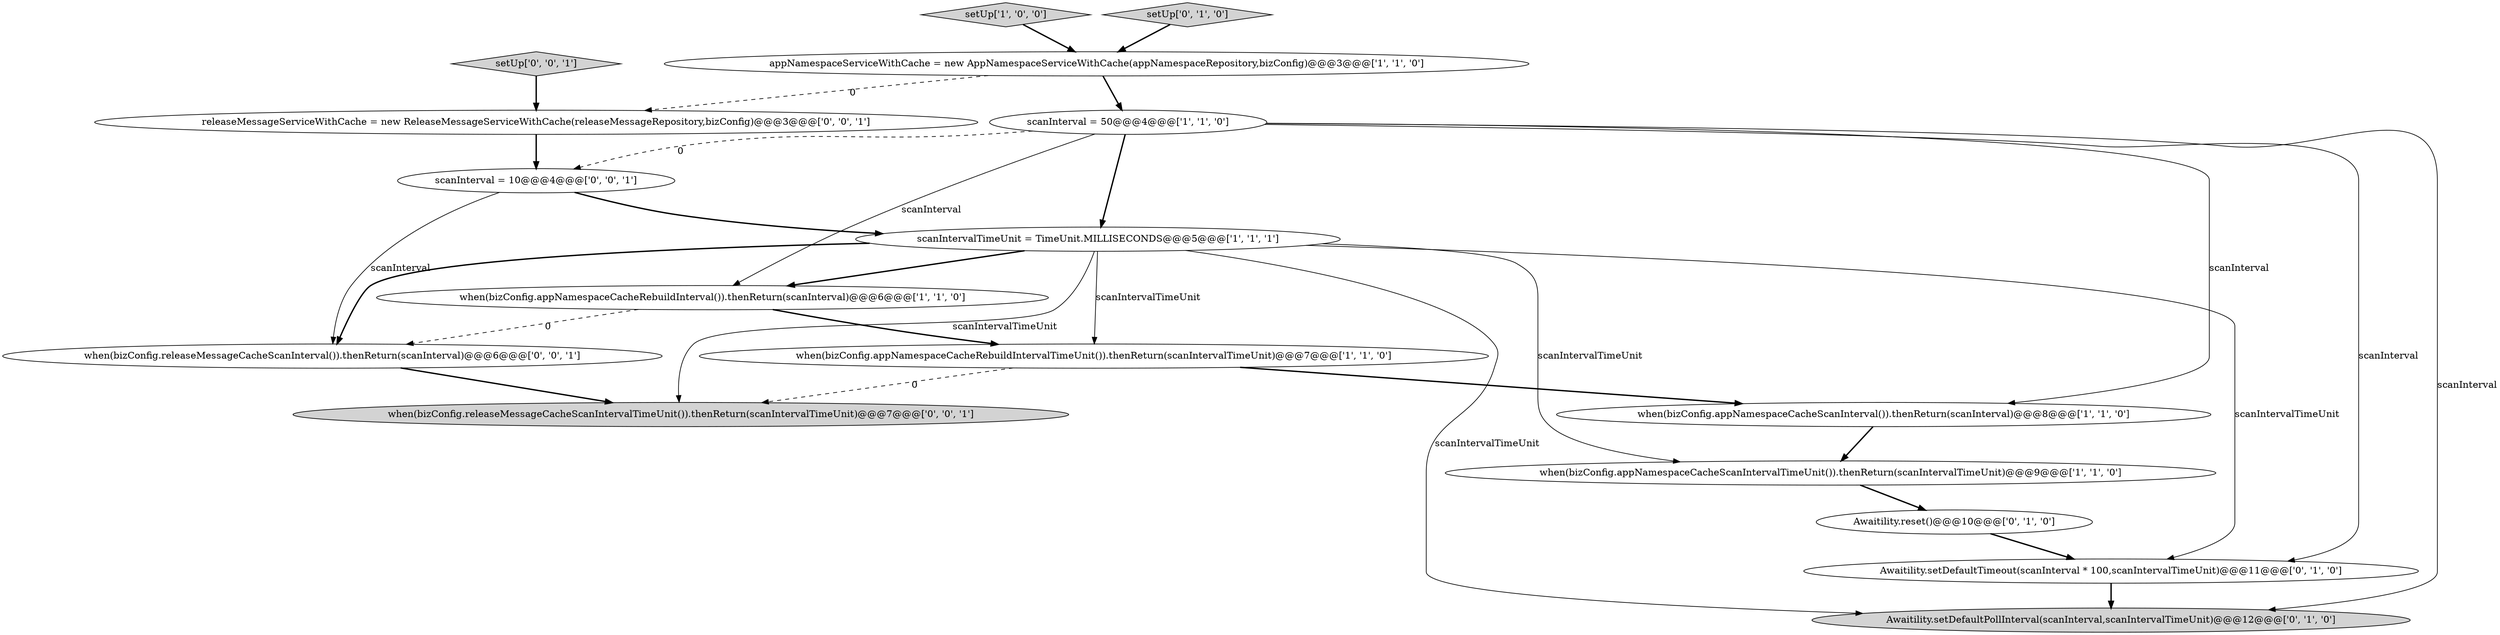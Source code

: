 digraph {
14 [style = filled, label = "setUp['0', '0', '1']", fillcolor = lightgray, shape = diamond image = "AAA0AAABBB3BBB"];
3 [style = filled, label = "scanIntervalTimeUnit = TimeUnit.MILLISECONDS@@@5@@@['1', '1', '1']", fillcolor = white, shape = ellipse image = "AAA0AAABBB1BBB"];
12 [style = filled, label = "scanInterval = 10@@@4@@@['0', '0', '1']", fillcolor = white, shape = ellipse image = "AAA0AAABBB3BBB"];
4 [style = filled, label = "setUp['1', '0', '0']", fillcolor = lightgray, shape = diamond image = "AAA0AAABBB1BBB"];
2 [style = filled, label = "when(bizConfig.appNamespaceCacheScanInterval()).thenReturn(scanInterval)@@@8@@@['1', '1', '0']", fillcolor = white, shape = ellipse image = "AAA0AAABBB1BBB"];
9 [style = filled, label = "Awaitility.reset()@@@10@@@['0', '1', '0']", fillcolor = white, shape = ellipse image = "AAA1AAABBB2BBB"];
15 [style = filled, label = "when(bizConfig.releaseMessageCacheScanInterval()).thenReturn(scanInterval)@@@6@@@['0', '0', '1']", fillcolor = white, shape = ellipse image = "AAA0AAABBB3BBB"];
10 [style = filled, label = "setUp['0', '1', '0']", fillcolor = lightgray, shape = diamond image = "AAA0AAABBB2BBB"];
6 [style = filled, label = "scanInterval = 50@@@4@@@['1', '1', '0']", fillcolor = white, shape = ellipse image = "AAA0AAABBB1BBB"];
11 [style = filled, label = "Awaitility.setDefaultPollInterval(scanInterval,scanIntervalTimeUnit)@@@12@@@['0', '1', '0']", fillcolor = lightgray, shape = ellipse image = "AAA1AAABBB2BBB"];
1 [style = filled, label = "when(bizConfig.appNamespaceCacheRebuildIntervalTimeUnit()).thenReturn(scanIntervalTimeUnit)@@@7@@@['1', '1', '0']", fillcolor = white, shape = ellipse image = "AAA0AAABBB1BBB"];
0 [style = filled, label = "when(bizConfig.appNamespaceCacheScanIntervalTimeUnit()).thenReturn(scanIntervalTimeUnit)@@@9@@@['1', '1', '0']", fillcolor = white, shape = ellipse image = "AAA0AAABBB1BBB"];
7 [style = filled, label = "when(bizConfig.appNamespaceCacheRebuildInterval()).thenReturn(scanInterval)@@@6@@@['1', '1', '0']", fillcolor = white, shape = ellipse image = "AAA0AAABBB1BBB"];
16 [style = filled, label = "releaseMessageServiceWithCache = new ReleaseMessageServiceWithCache(releaseMessageRepository,bizConfig)@@@3@@@['0', '0', '1']", fillcolor = white, shape = ellipse image = "AAA0AAABBB3BBB"];
8 [style = filled, label = "Awaitility.setDefaultTimeout(scanInterval * 100,scanIntervalTimeUnit)@@@11@@@['0', '1', '0']", fillcolor = white, shape = ellipse image = "AAA1AAABBB2BBB"];
5 [style = filled, label = "appNamespaceServiceWithCache = new AppNamespaceServiceWithCache(appNamespaceRepository,bizConfig)@@@3@@@['1', '1', '0']", fillcolor = white, shape = ellipse image = "AAA0AAABBB1BBB"];
13 [style = filled, label = "when(bizConfig.releaseMessageCacheScanIntervalTimeUnit()).thenReturn(scanIntervalTimeUnit)@@@7@@@['0', '0', '1']", fillcolor = lightgray, shape = ellipse image = "AAA0AAABBB3BBB"];
6->11 [style = solid, label="scanInterval"];
6->2 [style = solid, label="scanInterval"];
5->16 [style = dashed, label="0"];
7->15 [style = dashed, label="0"];
14->16 [style = bold, label=""];
3->8 [style = solid, label="scanIntervalTimeUnit"];
3->1 [style = solid, label="scanIntervalTimeUnit"];
4->5 [style = bold, label=""];
0->9 [style = bold, label=""];
3->13 [style = solid, label="scanIntervalTimeUnit"];
3->7 [style = bold, label=""];
6->8 [style = solid, label="scanInterval"];
3->11 [style = solid, label="scanIntervalTimeUnit"];
1->13 [style = dashed, label="0"];
16->12 [style = bold, label=""];
3->0 [style = solid, label="scanIntervalTimeUnit"];
8->11 [style = bold, label=""];
12->15 [style = solid, label="scanInterval"];
6->12 [style = dashed, label="0"];
12->3 [style = bold, label=""];
6->7 [style = solid, label="scanInterval"];
6->3 [style = bold, label=""];
15->13 [style = bold, label=""];
3->15 [style = bold, label=""];
2->0 [style = bold, label=""];
7->1 [style = bold, label=""];
9->8 [style = bold, label=""];
1->2 [style = bold, label=""];
10->5 [style = bold, label=""];
5->6 [style = bold, label=""];
}
